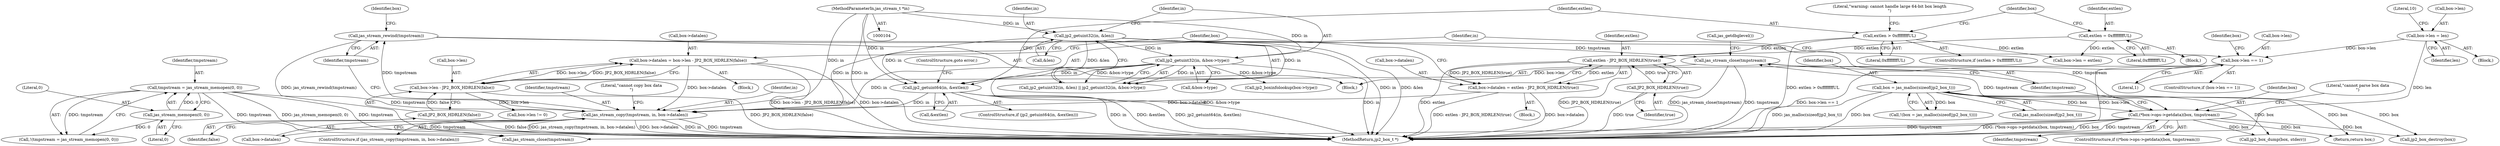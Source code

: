 digraph "0_jasper_bdfe95a6e81ffb4b2fad31a76b57943695beed20_0@API" {
"1000308" [label="(Call,jas_stream_close(tmpstream))"];
"1000283" [label="(Call,jas_stream_rewind(tmpstream))"];
"1000273" [label="(Call,jas_stream_copy(tmpstream, in, box->datalen))"];
"1000265" [label="(Call,tmpstream = jas_stream_memopen(0, 0))"];
"1000267" [label="(Call,jas_stream_memopen(0, 0))"];
"1000193" [label="(Call,jp2_getuint64(in, &extlen))"];
"1000138" [label="(Call,jp2_getuint32(in, &len))"];
"1000105" [label="(MethodParameterIn,jas_stream_t *in)"];
"1000142" [label="(Call,jp2_getuint32(in, &box->type))"];
"1000224" [label="(Call,box->datalen = box->len - JP2_BOX_HDRLEN(false))"];
"1000228" [label="(Call,box->len - JP2_BOX_HDRLEN(false))"];
"1000186" [label="(Call,box->len == 1)"];
"1000161" [label="(Call,box->len = len)"];
"1000232" [label="(Call,JP2_BOX_HDRLEN(false))"];
"1000214" [label="(Call,box->datalen = extlen - JP2_BOX_HDRLEN(true))"];
"1000218" [label="(Call,extlen - JP2_BOX_HDRLEN(true))"];
"1000200" [label="(Call,extlen > 0xffffffffUL)"];
"1000206" [label="(Call,extlen = 0xffffffffUL)"];
"1000220" [label="(Call,JP2_BOX_HDRLEN(true))"];
"1000301" [label="(Call,(*box->ops->getdata)(box, tmpstream))"];
"1000121" [label="(Call,box = jas_malloc(sizeof(jp2_box_t)))"];
"1000219" [label="(Identifier,extlen)"];
"1000264" [label="(Call,!(tmpstream = jas_stream_memopen(0, 0)))"];
"1000211" [label="(Identifier,box)"];
"1000202" [label="(Literal,0xffffffffUL)"];
"1000208" [label="(Literal,0xffffffffUL)"];
"1000105" [label="(MethodParameterIn,jas_stream_t *in)"];
"1000333" [label="(MethodReturn,jp2_box_t *)"];
"1000224" [label="(Call,box->datalen = box->len - JP2_BOX_HDRLEN(false))"];
"1000201" [label="(Identifier,extlen)"];
"1000167" [label="(Literal,10)"];
"1000324" [label="(Call,jp2_box_destroy(box))"];
"1000309" [label="(Identifier,tmpstream)"];
"1000315" [label="(Call,jp2_box_dump(box, stderr))"];
"1000302" [label="(Identifier,box)"];
"1000284" [label="(Identifier,tmpstream)"];
"1000209" [label="(Call,box->len = extlen)"];
"1000272" [label="(ControlStructure,if (jas_stream_copy(tmpstream, in, box->datalen)))"];
"1000138" [label="(Call,jp2_getuint32(in, &len))"];
"1000225" [label="(Call,box->datalen)"];
"1000195" [label="(Call,&extlen)"];
"1000306" [label="(Literal,\"cannot parse box data\n\")"];
"1000193" [label="(Call,jp2_getuint64(in, &extlen))"];
"1000142" [label="(Call,jp2_getuint32(in, &box->type))"];
"1000269" [label="(Literal,0)"];
"1000120" [label="(Call,!(box = jas_malloc(sizeof(jp2_box_t))))"];
"1000283" [label="(Call,jas_stream_rewind(tmpstream))"];
"1000312" [label="(Call,jas_getdbglevel())"];
"1000276" [label="(Call,box->datalen)"];
"1000206" [label="(Call,extlen = 0xffffffffUL)"];
"1000226" [label="(Identifier,box)"];
"1000186" [label="(Call,box->len == 1)"];
"1000301" [label="(Call,(*box->ops->getdata)(box, tmpstream))"];
"1000287" [label="(Identifier,box)"];
"1000123" [label="(Call,jas_malloc(sizeof(jp2_box_t)))"];
"1000275" [label="(Identifier,in)"];
"1000318" [label="(Return,return box;)"];
"1000205" [label="(Literal,\"warning: cannot handle large 64-bit box length\n\")"];
"1000121" [label="(Call,box = jas_malloc(sizeof(jp2_box_t)))"];
"1000194" [label="(Identifier,in)"];
"1000214" [label="(Call,box->datalen = extlen - JP2_BOX_HDRLEN(true))"];
"1000274" [label="(Identifier,tmpstream)"];
"1000267" [label="(Call,jas_stream_memopen(0, 0))"];
"1000232" [label="(Call,JP2_BOX_HDRLEN(false))"];
"1000165" [label="(Identifier,len)"];
"1000300" [label="(ControlStructure,if ((*box->ops->getdata)(box, tmpstream)))"];
"1000162" [label="(Call,box->len)"];
"1000266" [label="(Identifier,tmpstream)"];
"1000273" [label="(Call,jas_stream_copy(tmpstream, in, box->datalen))"];
"1000281" [label="(Literal,\"cannot copy box data\n\")"];
"1000122" [label="(Identifier,box)"];
"1000144" [label="(Call,&box->type)"];
"1000303" [label="(Identifier,tmpstream)"];
"1000215" [label="(Call,box->datalen)"];
"1000308" [label="(Call,jas_stream_close(tmpstream))"];
"1000187" [label="(Call,box->len)"];
"1000191" [label="(Block,)"];
"1000190" [label="(Literal,1)"];
"1000152" [label="(Call,jp2_boxinfolookup(box->type))"];
"1000137" [label="(Call,jp2_getuint32(in, &len) || jp2_getuint32(in, &box->type))"];
"1000140" [label="(Call,&len)"];
"1000221" [label="(Identifier,true)"];
"1000199" [label="(ControlStructure,if (extlen > 0xffffffffUL))"];
"1000218" [label="(Call,extlen - JP2_BOX_HDRLEN(true))"];
"1000139" [label="(Identifier,in)"];
"1000161" [label="(Call,box->len = len)"];
"1000200" [label="(Call,extlen > 0xffffffffUL)"];
"1000207" [label="(Identifier,extlen)"];
"1000265" [label="(Call,tmpstream = jas_stream_memopen(0, 0))"];
"1000268" [label="(Literal,0)"];
"1000106" [label="(Block,)"];
"1000203" [label="(Block,)"];
"1000262" [label="(Block,)"];
"1000143" [label="(Identifier,in)"];
"1000220" [label="(Call,JP2_BOX_HDRLEN(true))"];
"1000185" [label="(ControlStructure,if (box->len == 1))"];
"1000236" [label="(Call,box->len != 0)"];
"1000198" [label="(ControlStructure,goto error;)"];
"1000233" [label="(Identifier,false)"];
"1000228" [label="(Call,box->len - JP2_BOX_HDRLEN(false))"];
"1000192" [label="(ControlStructure,if (jp2_getuint64(in, &extlen)))"];
"1000223" [label="(Block,)"];
"1000329" [label="(Call,jas_stream_close(tmpstream))"];
"1000238" [label="(Identifier,box)"];
"1000229" [label="(Call,box->len)"];
"1000308" -> "1000262"  [label="AST: "];
"1000308" -> "1000309"  [label="CFG: "];
"1000309" -> "1000308"  [label="AST: "];
"1000312" -> "1000308"  [label="CFG: "];
"1000308" -> "1000333"  [label="DDG: tmpstream"];
"1000308" -> "1000333"  [label="DDG: jas_stream_close(tmpstream)"];
"1000283" -> "1000308"  [label="DDG: tmpstream"];
"1000301" -> "1000308"  [label="DDG: tmpstream"];
"1000283" -> "1000262"  [label="AST: "];
"1000283" -> "1000284"  [label="CFG: "];
"1000284" -> "1000283"  [label="AST: "];
"1000287" -> "1000283"  [label="CFG: "];
"1000283" -> "1000333"  [label="DDG: jas_stream_rewind(tmpstream)"];
"1000273" -> "1000283"  [label="DDG: tmpstream"];
"1000283" -> "1000301"  [label="DDG: tmpstream"];
"1000273" -> "1000272"  [label="AST: "];
"1000273" -> "1000276"  [label="CFG: "];
"1000274" -> "1000273"  [label="AST: "];
"1000275" -> "1000273"  [label="AST: "];
"1000276" -> "1000273"  [label="AST: "];
"1000281" -> "1000273"  [label="CFG: "];
"1000284" -> "1000273"  [label="CFG: "];
"1000273" -> "1000333"  [label="DDG: box->datalen"];
"1000273" -> "1000333"  [label="DDG: in"];
"1000273" -> "1000333"  [label="DDG: tmpstream"];
"1000273" -> "1000333"  [label="DDG: jas_stream_copy(tmpstream, in, box->datalen)"];
"1000265" -> "1000273"  [label="DDG: tmpstream"];
"1000193" -> "1000273"  [label="DDG: in"];
"1000138" -> "1000273"  [label="DDG: in"];
"1000142" -> "1000273"  [label="DDG: in"];
"1000105" -> "1000273"  [label="DDG: in"];
"1000224" -> "1000273"  [label="DDG: box->datalen"];
"1000214" -> "1000273"  [label="DDG: box->datalen"];
"1000273" -> "1000329"  [label="DDG: tmpstream"];
"1000265" -> "1000264"  [label="AST: "];
"1000265" -> "1000267"  [label="CFG: "];
"1000266" -> "1000265"  [label="AST: "];
"1000267" -> "1000265"  [label="AST: "];
"1000264" -> "1000265"  [label="CFG: "];
"1000265" -> "1000333"  [label="DDG: jas_stream_memopen(0, 0)"];
"1000265" -> "1000333"  [label="DDG: tmpstream"];
"1000265" -> "1000264"  [label="DDG: tmpstream"];
"1000267" -> "1000265"  [label="DDG: 0"];
"1000265" -> "1000329"  [label="DDG: tmpstream"];
"1000267" -> "1000269"  [label="CFG: "];
"1000268" -> "1000267"  [label="AST: "];
"1000269" -> "1000267"  [label="AST: "];
"1000267" -> "1000264"  [label="DDG: 0"];
"1000193" -> "1000192"  [label="AST: "];
"1000193" -> "1000195"  [label="CFG: "];
"1000194" -> "1000193"  [label="AST: "];
"1000195" -> "1000193"  [label="AST: "];
"1000198" -> "1000193"  [label="CFG: "];
"1000201" -> "1000193"  [label="CFG: "];
"1000193" -> "1000333"  [label="DDG: in"];
"1000193" -> "1000333"  [label="DDG: &extlen"];
"1000193" -> "1000333"  [label="DDG: jp2_getuint64(in, &extlen)"];
"1000138" -> "1000193"  [label="DDG: in"];
"1000142" -> "1000193"  [label="DDG: in"];
"1000105" -> "1000193"  [label="DDG: in"];
"1000138" -> "1000137"  [label="AST: "];
"1000138" -> "1000140"  [label="CFG: "];
"1000139" -> "1000138"  [label="AST: "];
"1000140" -> "1000138"  [label="AST: "];
"1000143" -> "1000138"  [label="CFG: "];
"1000137" -> "1000138"  [label="CFG: "];
"1000138" -> "1000333"  [label="DDG: in"];
"1000138" -> "1000333"  [label="DDG: &len"];
"1000138" -> "1000137"  [label="DDG: in"];
"1000138" -> "1000137"  [label="DDG: &len"];
"1000105" -> "1000138"  [label="DDG: in"];
"1000138" -> "1000142"  [label="DDG: in"];
"1000105" -> "1000104"  [label="AST: "];
"1000105" -> "1000333"  [label="DDG: in"];
"1000105" -> "1000142"  [label="DDG: in"];
"1000142" -> "1000137"  [label="AST: "];
"1000142" -> "1000144"  [label="CFG: "];
"1000143" -> "1000142"  [label="AST: "];
"1000144" -> "1000142"  [label="AST: "];
"1000137" -> "1000142"  [label="CFG: "];
"1000142" -> "1000333"  [label="DDG: &box->type"];
"1000142" -> "1000333"  [label="DDG: in"];
"1000142" -> "1000137"  [label="DDG: in"];
"1000142" -> "1000137"  [label="DDG: &box->type"];
"1000142" -> "1000152"  [label="DDG: &box->type"];
"1000224" -> "1000223"  [label="AST: "];
"1000224" -> "1000228"  [label="CFG: "];
"1000225" -> "1000224"  [label="AST: "];
"1000228" -> "1000224"  [label="AST: "];
"1000238" -> "1000224"  [label="CFG: "];
"1000224" -> "1000333"  [label="DDG: box->datalen"];
"1000224" -> "1000333"  [label="DDG: box->len - JP2_BOX_HDRLEN(false)"];
"1000228" -> "1000224"  [label="DDG: box->len"];
"1000228" -> "1000224"  [label="DDG: JP2_BOX_HDRLEN(false)"];
"1000228" -> "1000232"  [label="CFG: "];
"1000229" -> "1000228"  [label="AST: "];
"1000232" -> "1000228"  [label="AST: "];
"1000228" -> "1000333"  [label="DDG: JP2_BOX_HDRLEN(false)"];
"1000186" -> "1000228"  [label="DDG: box->len"];
"1000232" -> "1000228"  [label="DDG: false"];
"1000228" -> "1000236"  [label="DDG: box->len"];
"1000186" -> "1000185"  [label="AST: "];
"1000186" -> "1000190"  [label="CFG: "];
"1000187" -> "1000186"  [label="AST: "];
"1000190" -> "1000186"  [label="AST: "];
"1000194" -> "1000186"  [label="CFG: "];
"1000226" -> "1000186"  [label="CFG: "];
"1000186" -> "1000333"  [label="DDG: box->len == 1"];
"1000186" -> "1000333"  [label="DDG: box->len"];
"1000161" -> "1000186"  [label="DDG: box->len"];
"1000161" -> "1000106"  [label="AST: "];
"1000161" -> "1000165"  [label="CFG: "];
"1000162" -> "1000161"  [label="AST: "];
"1000165" -> "1000161"  [label="AST: "];
"1000167" -> "1000161"  [label="CFG: "];
"1000161" -> "1000333"  [label="DDG: len"];
"1000232" -> "1000233"  [label="CFG: "];
"1000233" -> "1000232"  [label="AST: "];
"1000232" -> "1000333"  [label="DDG: false"];
"1000214" -> "1000191"  [label="AST: "];
"1000214" -> "1000218"  [label="CFG: "];
"1000215" -> "1000214"  [label="AST: "];
"1000218" -> "1000214"  [label="AST: "];
"1000238" -> "1000214"  [label="CFG: "];
"1000214" -> "1000333"  [label="DDG: extlen - JP2_BOX_HDRLEN(true)"];
"1000214" -> "1000333"  [label="DDG: box->datalen"];
"1000218" -> "1000214"  [label="DDG: extlen"];
"1000218" -> "1000214"  [label="DDG: JP2_BOX_HDRLEN(true)"];
"1000218" -> "1000220"  [label="CFG: "];
"1000219" -> "1000218"  [label="AST: "];
"1000220" -> "1000218"  [label="AST: "];
"1000218" -> "1000333"  [label="DDG: extlen"];
"1000218" -> "1000333"  [label="DDG: JP2_BOX_HDRLEN(true)"];
"1000200" -> "1000218"  [label="DDG: extlen"];
"1000206" -> "1000218"  [label="DDG: extlen"];
"1000220" -> "1000218"  [label="DDG: true"];
"1000200" -> "1000199"  [label="AST: "];
"1000200" -> "1000202"  [label="CFG: "];
"1000201" -> "1000200"  [label="AST: "];
"1000202" -> "1000200"  [label="AST: "];
"1000205" -> "1000200"  [label="CFG: "];
"1000211" -> "1000200"  [label="CFG: "];
"1000200" -> "1000333"  [label="DDG: extlen > 0xffffffffUL"];
"1000200" -> "1000209"  [label="DDG: extlen"];
"1000206" -> "1000203"  [label="AST: "];
"1000206" -> "1000208"  [label="CFG: "];
"1000207" -> "1000206"  [label="AST: "];
"1000208" -> "1000206"  [label="AST: "];
"1000211" -> "1000206"  [label="CFG: "];
"1000206" -> "1000209"  [label="DDG: extlen"];
"1000220" -> "1000221"  [label="CFG: "];
"1000221" -> "1000220"  [label="AST: "];
"1000220" -> "1000333"  [label="DDG: true"];
"1000301" -> "1000300"  [label="AST: "];
"1000301" -> "1000303"  [label="CFG: "];
"1000302" -> "1000301"  [label="AST: "];
"1000303" -> "1000301"  [label="AST: "];
"1000306" -> "1000301"  [label="CFG: "];
"1000309" -> "1000301"  [label="CFG: "];
"1000301" -> "1000333"  [label="DDG: tmpstream"];
"1000301" -> "1000333"  [label="DDG: (*box->ops->getdata)(box, tmpstream)"];
"1000301" -> "1000333"  [label="DDG: box"];
"1000121" -> "1000301"  [label="DDG: box"];
"1000301" -> "1000315"  [label="DDG: box"];
"1000301" -> "1000318"  [label="DDG: box"];
"1000301" -> "1000324"  [label="DDG: box"];
"1000301" -> "1000329"  [label="DDG: tmpstream"];
"1000121" -> "1000120"  [label="AST: "];
"1000121" -> "1000123"  [label="CFG: "];
"1000122" -> "1000121"  [label="AST: "];
"1000123" -> "1000121"  [label="AST: "];
"1000120" -> "1000121"  [label="CFG: "];
"1000121" -> "1000333"  [label="DDG: jas_malloc(sizeof(jp2_box_t))"];
"1000121" -> "1000333"  [label="DDG: box"];
"1000121" -> "1000120"  [label="DDG: box"];
"1000121" -> "1000315"  [label="DDG: box"];
"1000121" -> "1000318"  [label="DDG: box"];
"1000121" -> "1000324"  [label="DDG: box"];
}
